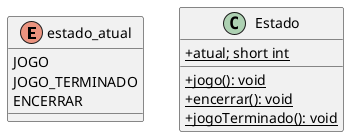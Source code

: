 @startuml
!startsub ESTADO

skinparam classAttributeIconSize 0

enum estado_atual{
    JOGO
    JOGO_TERMINADO
    ENCERRAR
}

class "Estado"{
    + {static} jogo(): void
    + {static} encerrar(): void
    + {static} jogoTerminado(): void
    
    + {static} atual; short int 
}

!endsub
@enduml